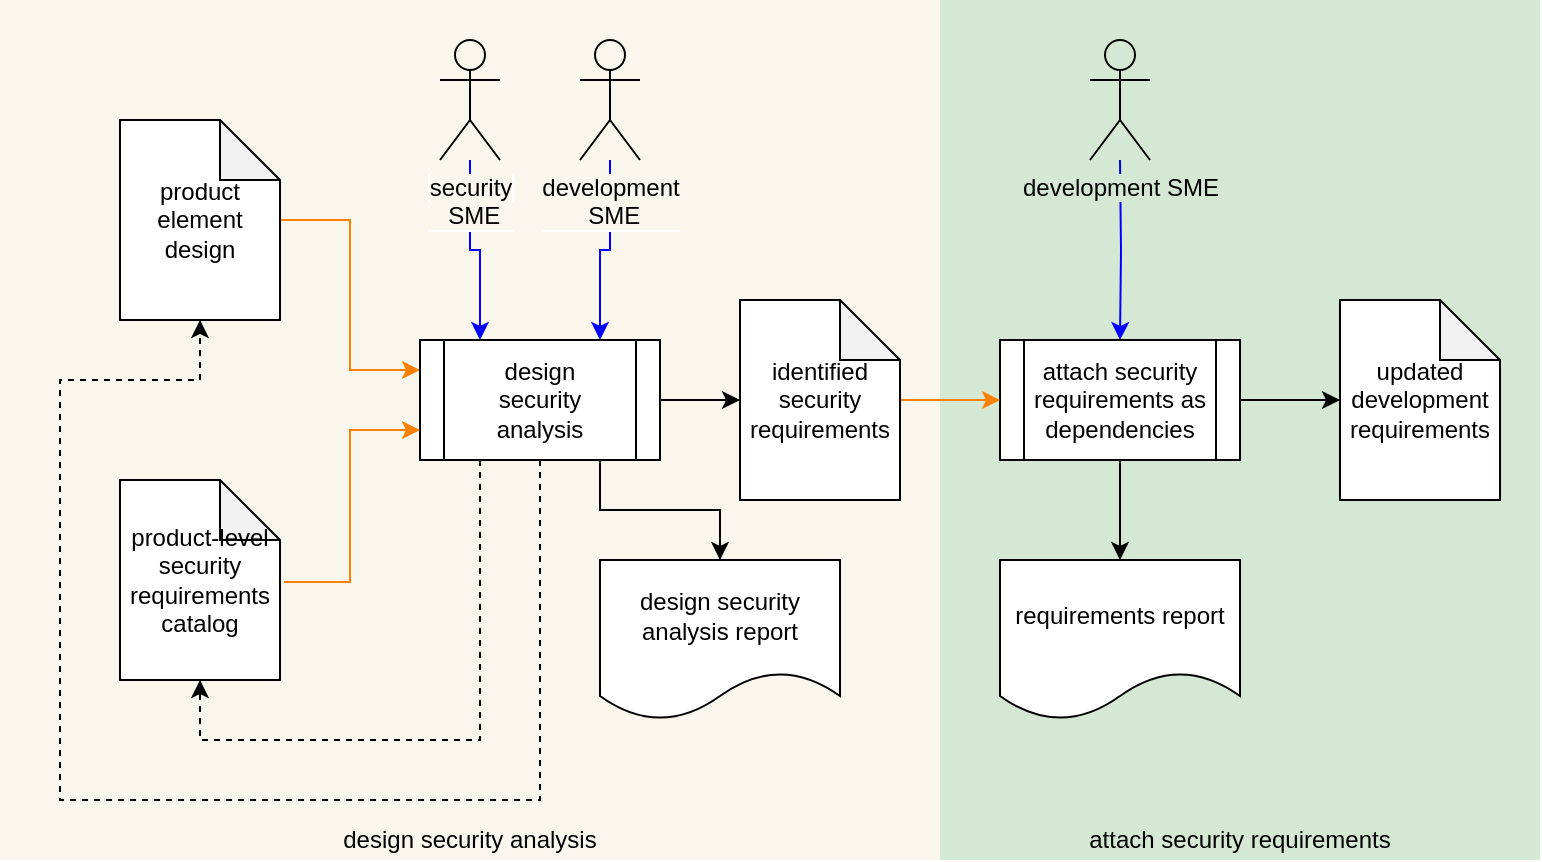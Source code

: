 <mxfile version="14.4.3" type="device"><diagram id="E2ULkJl6go0xUk4_vNiQ" name="Page-1"><mxGraphModel dx="1106" dy="997" grid="1" gridSize="10" guides="1" tooltips="1" connect="1" arrows="1" fold="1" page="1" pageScale="1" pageWidth="1100" pageHeight="850" math="0" shadow="0"><root><mxCell id="0"/><mxCell id="1" parent="0"/><mxCell id="opaAOLAayRJyhGHME4Ob-3" value="" style="rounded=0;whiteSpace=wrap;html=1;strokeColor=none;fillColor=#D5E8D4;" parent="1" vertex="1"><mxGeometry x="620" y="170" width="300" height="430" as="geometry"/></mxCell><mxCell id="opaAOLAayRJyhGHME4Ob-4" value="" style="rounded=0;whiteSpace=wrap;html=1;fillColor=#f9f7ed;strokeColor=none;" parent="1" vertex="1"><mxGeometry x="150" y="170" width="470" height="430" as="geometry"/></mxCell><mxCell id="XKbH0hADGiryWMfeD4Mq-1" value="requirements report" style="shape=document;whiteSpace=wrap;html=1;boundedLbl=1;" parent="1" vertex="1"><mxGeometry x="650" y="450" width="120" height="80" as="geometry"/></mxCell><mxCell id="H5XpePlX6ZwJJM3T6B_w-3" style="edgeStyle=orthogonalEdgeStyle;rounded=0;orthogonalLoop=1;jettySize=auto;html=1;exitX=0.25;exitY=1;exitDx=0;exitDy=0;entryX=0.5;entryY=1;entryDx=0;entryDy=0;entryPerimeter=0;dashed=1;" parent="1" source="XKbH0hADGiryWMfeD4Mq-48" target="H5XpePlX6ZwJJM3T6B_w-1" edge="1"><mxGeometry relative="1" as="geometry"><Array as="points"><mxPoint x="390" y="540"/><mxPoint x="250" y="540"/></Array></mxGeometry></mxCell><mxCell id="XKbH0hADGiryWMfeD4Mq-39" style="edgeStyle=orthogonalEdgeStyle;rounded=0;orthogonalLoop=1;jettySize=auto;html=1;entryX=0.25;entryY=0;entryDx=0;entryDy=0;strokeColor=#0000FF;" parent="1" source="XKbH0hADGiryWMfeD4Mq-5" target="XKbH0hADGiryWMfeD4Mq-48" edge="1"><mxGeometry relative="1" as="geometry"/></mxCell><mxCell id="XKbH0hADGiryWMfeD4Mq-5" value="&lt;span style=&quot;background-color: rgb(249 , 247 , 237)&quot;&gt;security&lt;br&gt;&amp;nbsp; &amp;nbsp;SME&amp;nbsp;&amp;nbsp;&lt;/span&gt;" style="shape=umlActor;verticalLabelPosition=bottom;labelBackgroundColor=#ffffff;verticalAlign=top;html=1;outlineConnect=0;fillColor=none;" parent="1" vertex="1"><mxGeometry x="370" y="190" width="30" height="60" as="geometry"/></mxCell><mxCell id="XKbH0hADGiryWMfeD4Mq-40" style="edgeStyle=orthogonalEdgeStyle;rounded=0;orthogonalLoop=1;jettySize=auto;html=1;entryX=0.75;entryY=0;entryDx=0;entryDy=0;strokeColor=#0000FF;" parent="1" source="XKbH0hADGiryWMfeD4Mq-7" target="XKbH0hADGiryWMfeD4Mq-48" edge="1"><mxGeometry relative="1" as="geometry"/></mxCell><mxCell id="XKbH0hADGiryWMfeD4Mq-42" style="edgeStyle=orthogonalEdgeStyle;rounded=0;orthogonalLoop=1;jettySize=auto;html=1;entryX=0.5;entryY=0;entryDx=0;entryDy=0;strokeColor=#0000FF;" parent="1" target="XKbH0hADGiryWMfeD4Mq-11" edge="1"><mxGeometry relative="1" as="geometry"><mxPoint x="710" y="250" as="sourcePoint"/></mxGeometry></mxCell><mxCell id="XKbH0hADGiryWMfeD4Mq-7" value="&lt;span style=&quot;background-color: rgb(249 , 247 , 237)&quot;&gt;development&lt;br&gt;&amp;nbsp; &amp;nbsp; &amp;nbsp; &amp;nbsp;SME&amp;nbsp; &amp;nbsp; &amp;nbsp;&amp;nbsp;&lt;/span&gt;" style="shape=umlActor;verticalLabelPosition=bottom;labelBackgroundColor=#ffffff;verticalAlign=top;html=1;outlineConnect=0;fillColor=none;" parent="1" vertex="1"><mxGeometry x="440" y="190" width="30" height="60" as="geometry"/></mxCell><mxCell id="XKbH0hADGiryWMfeD4Mq-22" style="edgeStyle=orthogonalEdgeStyle;rounded=0;orthogonalLoop=1;jettySize=auto;html=1;entryX=0;entryY=0.25;entryDx=0;entryDy=0;strokeColor=#FF8000;" parent="1" source="XKbH0hADGiryWMfeD4Mq-9" target="XKbH0hADGiryWMfeD4Mq-48" edge="1"><mxGeometry relative="1" as="geometry"/></mxCell><mxCell id="XKbH0hADGiryWMfeD4Mq-9" value="product element design" style="shape=note;whiteSpace=wrap;html=1;backgroundOutline=1;darkOpacity=0.05;" parent="1" vertex="1"><mxGeometry x="210" y="230" width="80" height="100" as="geometry"/></mxCell><mxCell id="XKbH0hADGiryWMfeD4Mq-24" style="edgeStyle=orthogonalEdgeStyle;rounded=0;orthogonalLoop=1;jettySize=auto;html=1;entryX=0;entryY=0.5;entryDx=0;entryDy=0;exitX=1;exitY=0.5;exitDx=0;exitDy=0;entryPerimeter=0;" parent="1" source="XKbH0hADGiryWMfeD4Mq-48" target="opaAOLAayRJyhGHME4Ob-11" edge="1"><mxGeometry relative="1" as="geometry"><mxPoint x="650" y="370" as="sourcePoint"/></mxGeometry></mxCell><mxCell id="XKbH0hADGiryWMfeD4Mq-27" style="edgeStyle=orthogonalEdgeStyle;rounded=0;orthogonalLoop=1;jettySize=auto;html=1;entryX=0;entryY=0.5;entryDx=0;entryDy=0;entryPerimeter=0;" parent="1" source="XKbH0hADGiryWMfeD4Mq-11" target="XKbH0hADGiryWMfeD4Mq-12" edge="1"><mxGeometry relative="1" as="geometry"/></mxCell><mxCell id="XKbH0hADGiryWMfeD4Mq-54" style="edgeStyle=orthogonalEdgeStyle;rounded=0;orthogonalLoop=1;jettySize=auto;html=1;entryX=0.5;entryY=0;entryDx=0;entryDy=0;exitX=0.5;exitY=1;exitDx=0;exitDy=0;" parent="1" source="XKbH0hADGiryWMfeD4Mq-11" target="XKbH0hADGiryWMfeD4Mq-1" edge="1"><mxGeometry relative="1" as="geometry"/></mxCell><mxCell id="XKbH0hADGiryWMfeD4Mq-57" style="edgeStyle=orthogonalEdgeStyle;rounded=0;orthogonalLoop=1;jettySize=auto;html=1;exitX=0.5;exitY=1;exitDx=0;exitDy=0;entryX=0.5;entryY=1;entryDx=0;entryDy=0;entryPerimeter=0;dashed=1;" parent="1" source="XKbH0hADGiryWMfeD4Mq-48" target="XKbH0hADGiryWMfeD4Mq-9" edge="1"><mxGeometry relative="1" as="geometry"><mxPoint x="540" y="630" as="targetPoint"/><Array as="points"><mxPoint x="420" y="570"/><mxPoint x="180" y="570"/><mxPoint x="180" y="360"/><mxPoint x="250" y="360"/></Array></mxGeometry></mxCell><mxCell id="XKbH0hADGiryWMfeD4Mq-11" value="attach security requirements as dependencies" style="shape=process;whiteSpace=wrap;html=1;backgroundOutline=1;" parent="1" vertex="1"><mxGeometry x="650" y="340" width="120" height="60" as="geometry"/></mxCell><mxCell id="XKbH0hADGiryWMfeD4Mq-12" value="updated development requirements" style="shape=note;whiteSpace=wrap;html=1;backgroundOutline=1;darkOpacity=0.05;" parent="1" vertex="1"><mxGeometry x="820" y="320" width="80" height="100" as="geometry"/></mxCell><mxCell id="33oguXZaT4OoUpjuBnur-2" style="edgeStyle=orthogonalEdgeStyle;rounded=0;orthogonalLoop=1;jettySize=auto;html=1;exitX=0.75;exitY=1;exitDx=0;exitDy=0;entryX=0.5;entryY=0;entryDx=0;entryDy=0;" edge="1" parent="1" source="XKbH0hADGiryWMfeD4Mq-48" target="33oguXZaT4OoUpjuBnur-1"><mxGeometry relative="1" as="geometry"/></mxCell><mxCell id="XKbH0hADGiryWMfeD4Mq-48" value="design&lt;br&gt;security&lt;br&gt;analysis" style="shape=process;whiteSpace=wrap;html=1;backgroundOutline=1;" parent="1" vertex="1"><mxGeometry x="360" y="340" width="120" height="60" as="geometry"/></mxCell><mxCell id="H5XpePlX6ZwJJM3T6B_w-2" style="edgeStyle=orthogonalEdgeStyle;rounded=0;orthogonalLoop=1;jettySize=auto;html=1;exitX=1.025;exitY=0.51;exitDx=0;exitDy=0;exitPerimeter=0;entryX=0;entryY=0.75;entryDx=0;entryDy=0;strokeColor=#FF8000;" parent="1" source="H5XpePlX6ZwJJM3T6B_w-1" target="XKbH0hADGiryWMfeD4Mq-48" edge="1"><mxGeometry relative="1" as="geometry"/></mxCell><mxCell id="H5XpePlX6ZwJJM3T6B_w-1" value="product-level security requirements catalog" style="shape=note;whiteSpace=wrap;html=1;backgroundOutline=1;darkOpacity=0.05;" parent="1" vertex="1"><mxGeometry x="210" y="410" width="80" height="100" as="geometry"/></mxCell><mxCell id="opaAOLAayRJyhGHME4Ob-5" value="design security analysis" style="text;html=1;strokeColor=none;fillColor=none;align=center;verticalAlign=middle;whiteSpace=wrap;rounded=0;" parent="1" vertex="1"><mxGeometry x="150" y="580" width="470" height="20" as="geometry"/></mxCell><mxCell id="opaAOLAayRJyhGHME4Ob-6" value="attach security requirements" style="text;html=1;strokeColor=none;fillColor=none;align=center;verticalAlign=middle;whiteSpace=wrap;rounded=0;" parent="1" vertex="1"><mxGeometry x="620" y="580" width="300" height="20" as="geometry"/></mxCell><mxCell id="opaAOLAayRJyhGHME4Ob-7" value="&lt;span style=&quot;background-color: rgb(213 , 232 , 212)&quot;&gt;development SME&lt;/span&gt;" style="shape=umlActor;verticalLabelPosition=bottom;labelBackgroundColor=#ffffff;verticalAlign=top;html=1;outlineConnect=0;fillColor=none;" parent="1" vertex="1"><mxGeometry x="695" y="190" width="30" height="60" as="geometry"/></mxCell><mxCell id="opaAOLAayRJyhGHME4Ob-12" style="edgeStyle=orthogonalEdgeStyle;rounded=0;orthogonalLoop=1;jettySize=auto;html=1;entryX=0;entryY=0.5;entryDx=0;entryDy=0;strokeColor=#FF8000;" parent="1" source="opaAOLAayRJyhGHME4Ob-11" target="XKbH0hADGiryWMfeD4Mq-11" edge="1"><mxGeometry relative="1" as="geometry"/></mxCell><mxCell id="opaAOLAayRJyhGHME4Ob-11" value="identified security requirements" style="shape=note;whiteSpace=wrap;html=1;backgroundOutline=1;darkOpacity=0.05;" parent="1" vertex="1"><mxGeometry x="520" y="320" width="80" height="100" as="geometry"/></mxCell><mxCell id="33oguXZaT4OoUpjuBnur-1" value="design security analysis report" style="shape=document;whiteSpace=wrap;html=1;boundedLbl=1;" vertex="1" parent="1"><mxGeometry x="450" y="450" width="120" height="80" as="geometry"/></mxCell></root></mxGraphModel></diagram></mxfile>